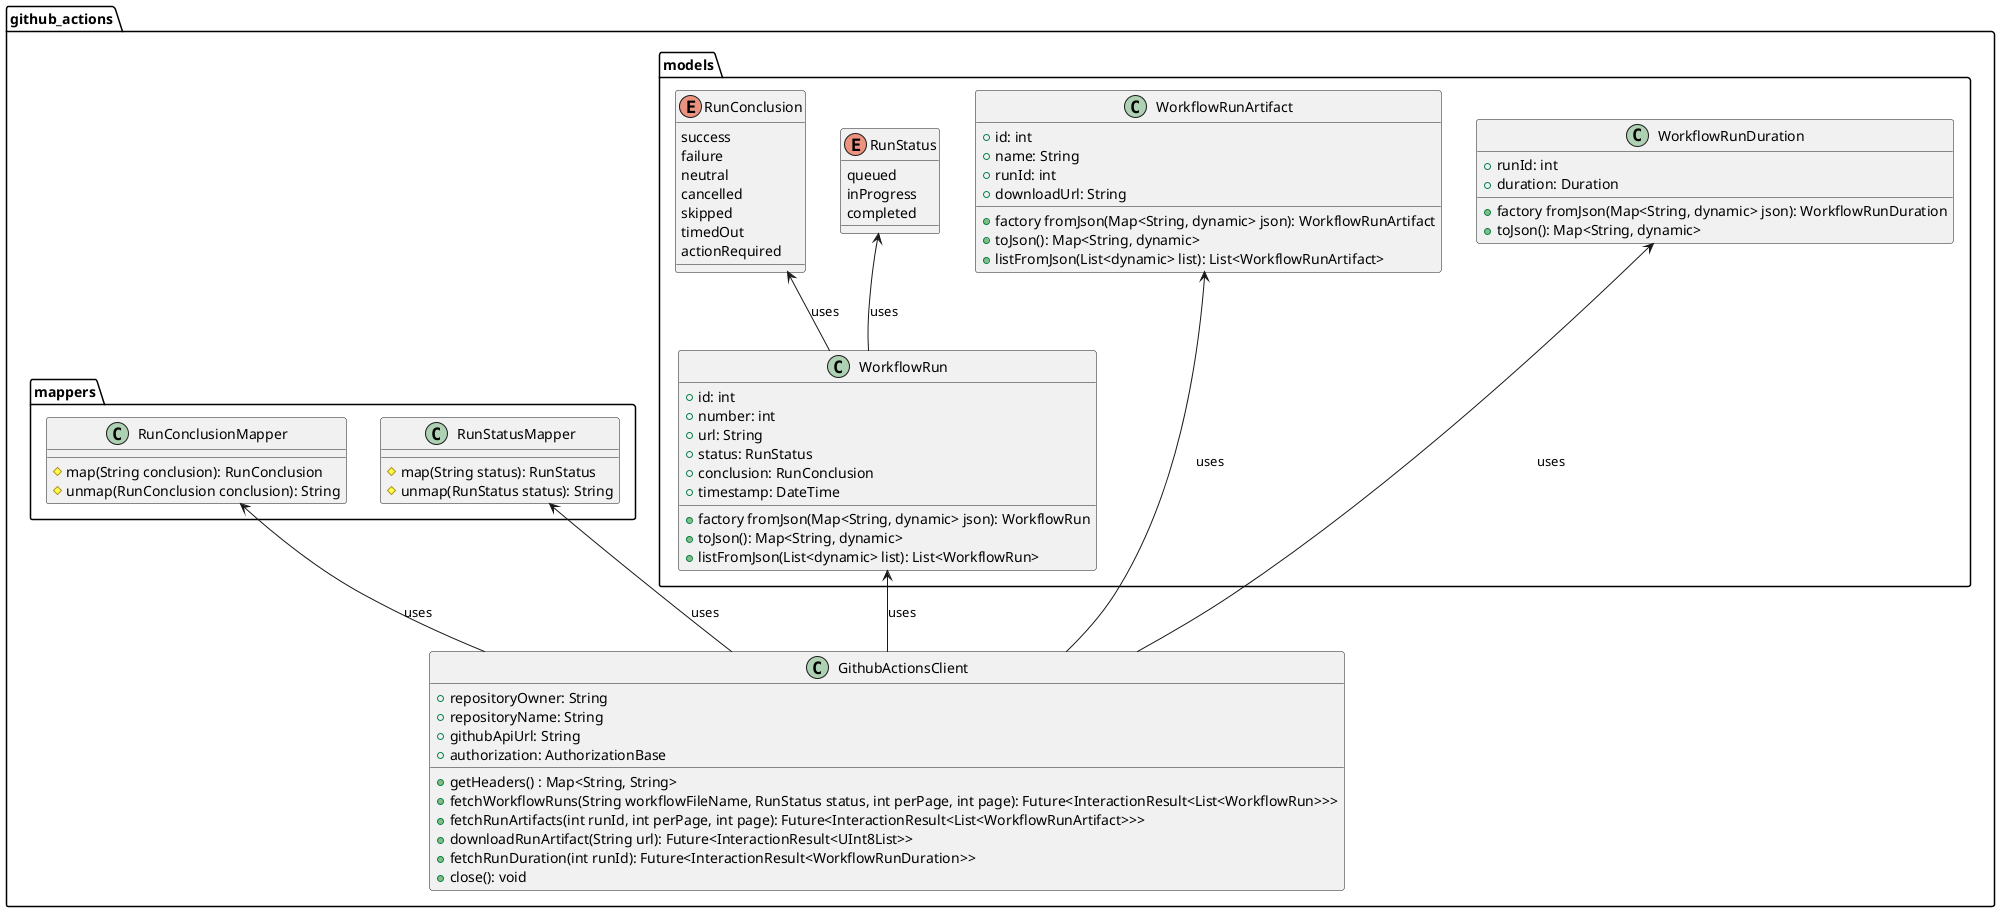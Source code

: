 @startuml

package github_actions <<Folder>> {

    package models <<Folder>> {

        class WorkflowRun {
            +id: int
            +number: int
            +url: String
            +status: RunStatus
            +conclusion: RunConclusion
            +timestamp: DateTime

            +factory fromJson(Map<String, dynamic> json): WorkflowRun
            +toJson(): Map<String, dynamic>
            +listFromJson(List<dynamic> list): List<WorkflowRun>
        }

        class WorkflowRunArtifact {
            +id: int
            +name: String
            +runId: int
            +downloadUrl: String

           +factory fromJson(Map<String, dynamic> json): WorkflowRunArtifact
           +toJson(): Map<String, dynamic>
           +listFromJson(List<dynamic> list): List<WorkflowRunArtifact>
        }

        class WorkflowRunDuration {
            +runId: int
            +duration: Duration

            +factory fromJson(Map<String, dynamic> json): WorkflowRunDuration
            +toJson(): Map<String, dynamic>
        }


        enum RunStatus {
            queued
            inProgress
            completed
        }

        enum RunConclusion {
            success
            failure
            neutral
            cancelled
            skipped
            timedOut
            actionRequired
        }

    }

    package mappers <<Folder>> {
        class RunConclusionMapper {
            #map(String conclusion): RunConclusion
            #unmap(RunConclusion conclusion): String
        }

        class RunStatusMapper {
            #map(String status): RunStatus
            #unmap(RunStatus status): String
        }

    }


    class GithubActionsClient {
        +repositoryOwner: String
        +repositoryName: String
        +githubApiUrl: String
        +authorization: AuthorizationBase

        +getHeaders() : Map<String, String>
        +fetchWorkflowRuns(String workflowFileName, RunStatus status, int perPage, int page): Future<InteractionResult<List<WorkflowRun>>>
        +fetchRunArtifacts(int runId, int perPage, int page): Future<InteractionResult<List<WorkflowRunArtifact>>>
        +downloadRunArtifact(String url): Future<InteractionResult<UInt8List>>
        +fetchRunDuration(int runId): Future<InteractionResult<WorkflowRunDuration>>
        +close(): void
    }
}


WorkflowRun <-- GithubActionsClient : uses
WorkflowRunDuration <-- GithubActionsClient : uses
WorkflowRunArtifact <-- GithubActionsClient : uses
RunStatusMapper <-- GithubActionsClient : uses
RunConclusionMapper <-- GithubActionsClient : uses
RunConclusion <-- WorkflowRun : uses
RunStatus <-- WorkflowRun : uses

@enduml
